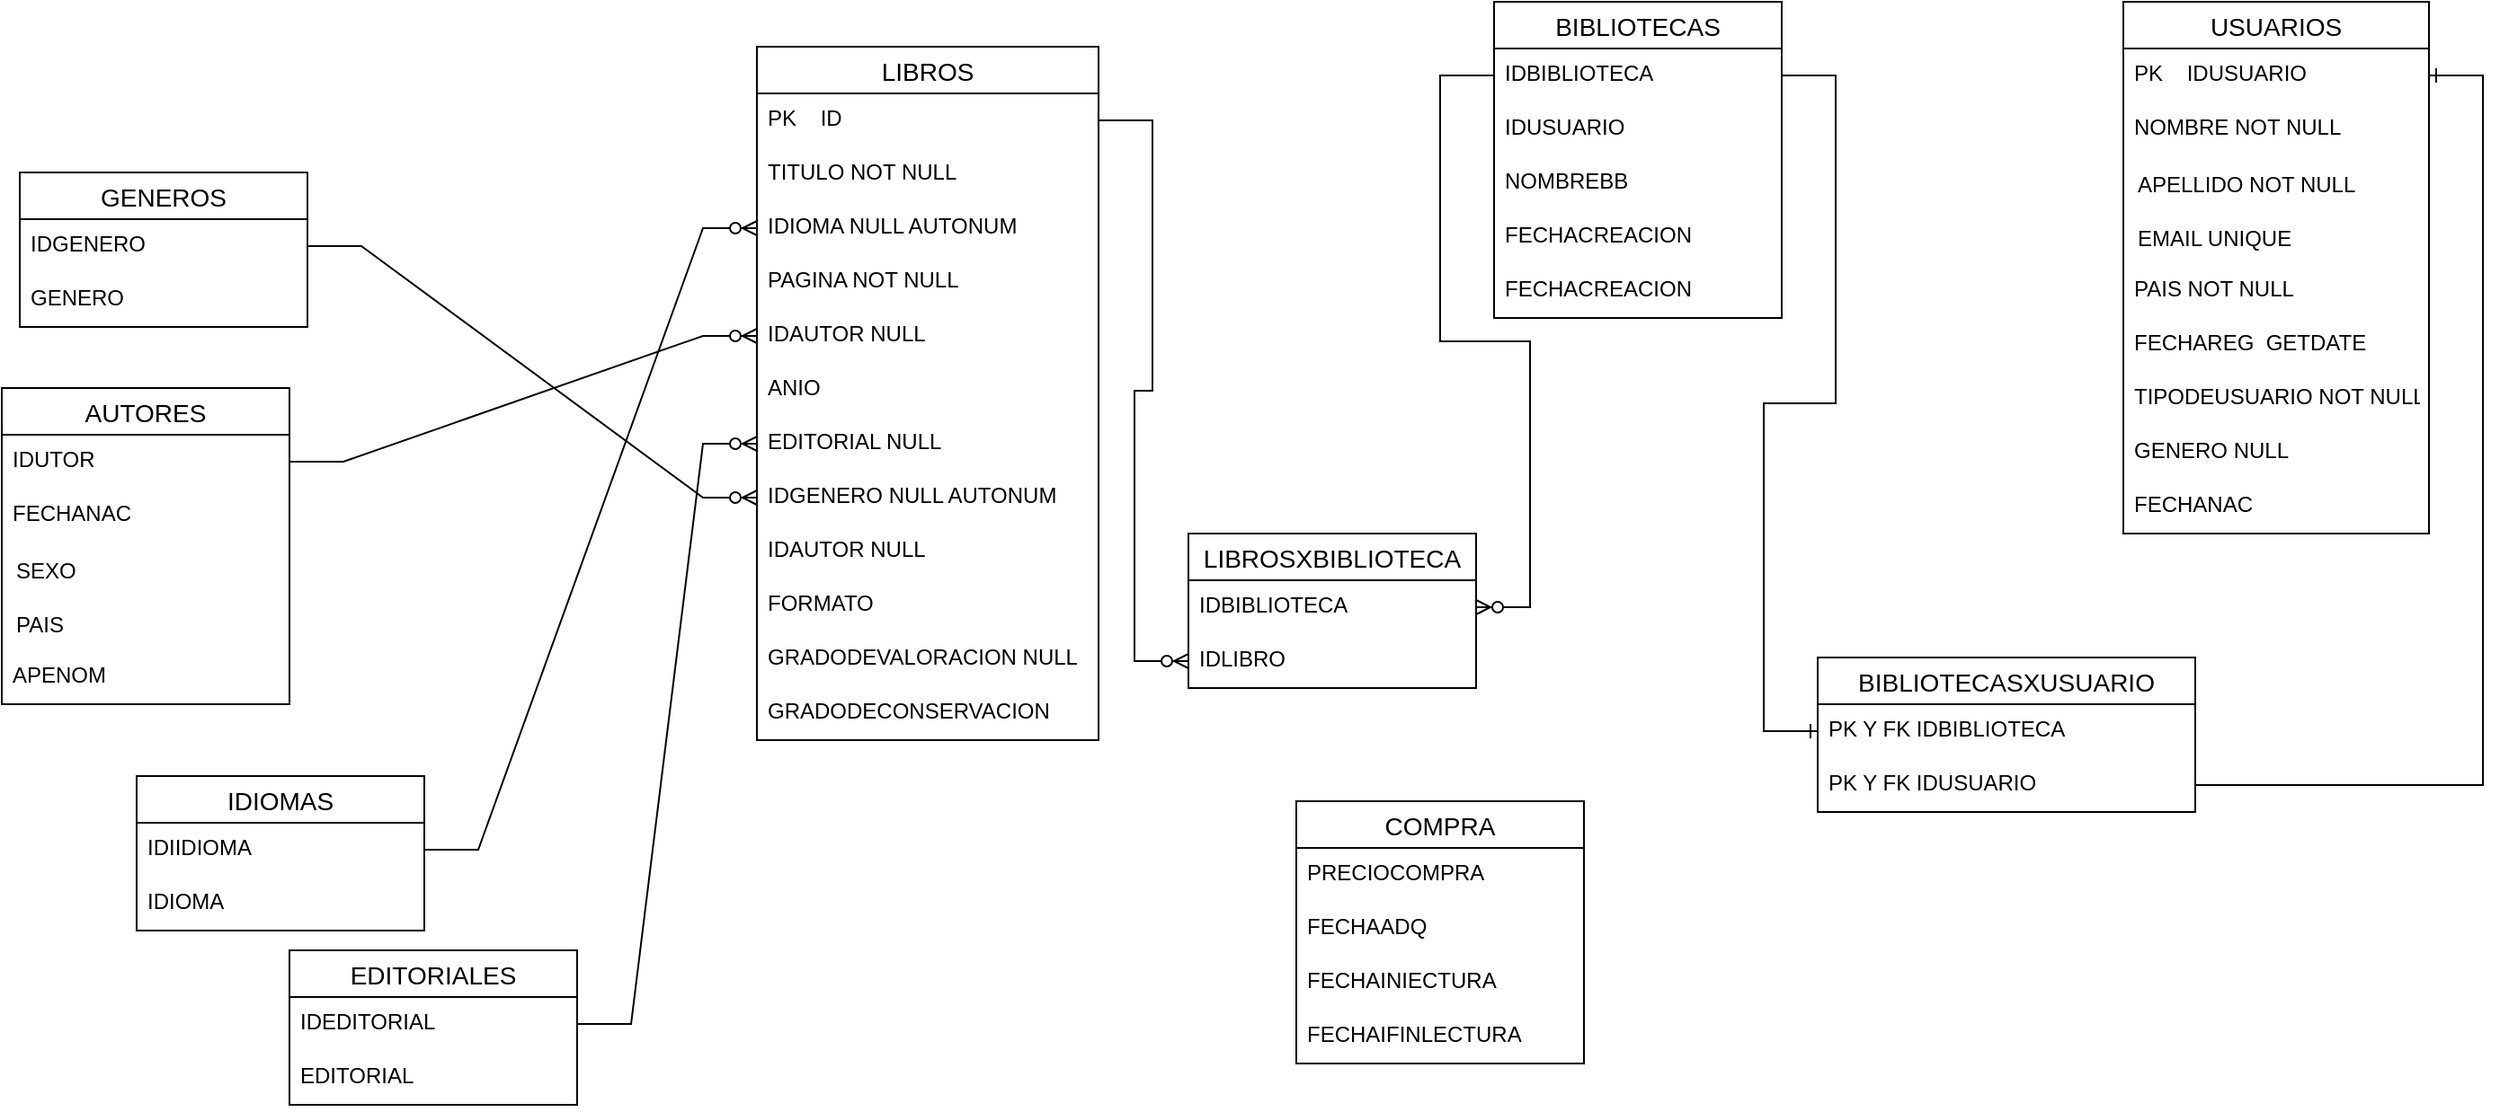 <mxfile version="17.4.6" type="github">
  <diagram id="l4ejdYEq1hXE6AxVtthA" name="Page-1">
    <mxGraphModel dx="1928" dy="563" grid="1" gridSize="10" guides="1" tooltips="1" connect="1" arrows="1" fold="1" page="1" pageScale="1" pageWidth="850" pageHeight="1100" math="0" shadow="0">
      <root>
        <mxCell id="0" />
        <mxCell id="1" parent="0" />
        <mxCell id="cFg4it5Un85z_77vq7gC-253" value="LIBROS" style="swimlane;fontStyle=0;childLayout=stackLayout;horizontal=1;startSize=26;horizontalStack=0;resizeParent=1;resizeParentMax=0;resizeLast=0;collapsible=1;marginBottom=0;align=center;fontSize=14;strokeColor=default;fillColor=none;" parent="1" vertex="1">
          <mxGeometry x="310" y="70" width="190" height="386" as="geometry" />
        </mxCell>
        <mxCell id="cFg4it5Un85z_77vq7gC-254" value="PK    ID" style="text;strokeColor=none;fillColor=none;spacingLeft=4;spacingRight=4;overflow=hidden;rotatable=0;points=[[0,0.5],[1,0.5]];portConstraint=eastwest;fontSize=12;" parent="cFg4it5Un85z_77vq7gC-253" vertex="1">
          <mxGeometry y="26" width="190" height="30" as="geometry" />
        </mxCell>
        <mxCell id="cFg4it5Un85z_77vq7gC-255" value="TITULO NOT NULL" style="text;strokeColor=none;fillColor=none;spacingLeft=4;spacingRight=4;overflow=hidden;rotatable=0;points=[[0,0.5],[1,0.5]];portConstraint=eastwest;fontSize=12;" parent="cFg4it5Un85z_77vq7gC-253" vertex="1">
          <mxGeometry y="56" width="190" height="30" as="geometry" />
        </mxCell>
        <mxCell id="cFg4it5Un85z_77vq7gC-258" value="IDIOMA NULL AUTONUM" style="text;strokeColor=none;fillColor=none;spacingLeft=4;spacingRight=4;overflow=hidden;rotatable=0;points=[[0,0.5],[1,0.5]];portConstraint=eastwest;fontSize=12;" parent="cFg4it5Un85z_77vq7gC-253" vertex="1">
          <mxGeometry y="86" width="190" height="30" as="geometry" />
        </mxCell>
        <mxCell id="cFg4it5Un85z_77vq7gC-259" value="PAGINA NOT NULL" style="text;strokeColor=none;fillColor=none;spacingLeft=4;spacingRight=4;overflow=hidden;rotatable=0;points=[[0,0.5],[1,0.5]];portConstraint=eastwest;fontSize=12;" parent="cFg4it5Un85z_77vq7gC-253" vertex="1">
          <mxGeometry y="116" width="190" height="30" as="geometry" />
        </mxCell>
        <mxCell id="cFg4it5Un85z_77vq7gC-256" value="IDAUTOR NULL" style="text;strokeColor=none;fillColor=none;spacingLeft=4;spacingRight=4;overflow=hidden;rotatable=0;points=[[0,0.5],[1,0.5]];portConstraint=eastwest;fontSize=12;" parent="cFg4it5Un85z_77vq7gC-253" vertex="1">
          <mxGeometry y="146" width="190" height="30" as="geometry" />
        </mxCell>
        <mxCell id="cFg4it5Un85z_77vq7gC-261" value="ANIO" style="text;strokeColor=none;fillColor=none;spacingLeft=4;spacingRight=4;overflow=hidden;rotatable=0;points=[[0,0.5],[1,0.5]];portConstraint=eastwest;fontSize=12;" parent="cFg4it5Un85z_77vq7gC-253" vertex="1">
          <mxGeometry y="176" width="190" height="30" as="geometry" />
        </mxCell>
        <mxCell id="cFg4it5Un85z_77vq7gC-262" value="EDITORIAL NULL" style="text;strokeColor=none;fillColor=none;spacingLeft=4;spacingRight=4;overflow=hidden;rotatable=0;points=[[0,0.5],[1,0.5]];portConstraint=eastwest;fontSize=12;" parent="cFg4it5Un85z_77vq7gC-253" vertex="1">
          <mxGeometry y="206" width="190" height="30" as="geometry" />
        </mxCell>
        <mxCell id="cFg4it5Un85z_77vq7gC-263" value="IDGENERO NULL AUTONUM" style="text;strokeColor=none;fillColor=none;spacingLeft=4;spacingRight=4;overflow=hidden;rotatable=0;points=[[0,0.5],[1,0.5]];portConstraint=eastwest;fontSize=12;" parent="cFg4it5Un85z_77vq7gC-253" vertex="1">
          <mxGeometry y="236" width="190" height="30" as="geometry" />
        </mxCell>
        <mxCell id="cFg4it5Un85z_77vq7gC-260" value="IDAUTOR NULL" style="text;strokeColor=none;fillColor=none;spacingLeft=4;spacingRight=4;overflow=hidden;rotatable=0;points=[[0,0.5],[1,0.5]];portConstraint=eastwest;fontSize=12;" parent="cFg4it5Un85z_77vq7gC-253" vertex="1">
          <mxGeometry y="266" width="190" height="30" as="geometry" />
        </mxCell>
        <mxCell id="EzbBKyo-ywwA_1F8Rt0_-35" value="FORMATO" style="text;strokeColor=none;fillColor=none;spacingLeft=4;spacingRight=4;overflow=hidden;rotatable=0;points=[[0,0.5],[1,0.5]];portConstraint=eastwest;fontSize=12;" vertex="1" parent="cFg4it5Un85z_77vq7gC-253">
          <mxGeometry y="296" width="190" height="30" as="geometry" />
        </mxCell>
        <mxCell id="EzbBKyo-ywwA_1F8Rt0_-36" value="GRADODEVALORACION NULL" style="text;strokeColor=none;fillColor=none;spacingLeft=4;spacingRight=4;overflow=hidden;rotatable=0;points=[[0,0.5],[1,0.5]];portConstraint=eastwest;fontSize=12;" vertex="1" parent="cFg4it5Un85z_77vq7gC-253">
          <mxGeometry y="326" width="190" height="30" as="geometry" />
        </mxCell>
        <mxCell id="EzbBKyo-ywwA_1F8Rt0_-37" value="GRADODECONSERVACION" style="text;strokeColor=none;fillColor=none;spacingLeft=4;spacingRight=4;overflow=hidden;rotatable=0;points=[[0,0.5],[1,0.5]];portConstraint=eastwest;fontSize=12;" vertex="1" parent="cFg4it5Un85z_77vq7gC-253">
          <mxGeometry y="356" width="190" height="30" as="geometry" />
        </mxCell>
        <mxCell id="cFg4it5Un85z_77vq7gC-264" value="" style="edgeStyle=entityRelationEdgeStyle;fontSize=12;html=1;endArrow=ERzeroToMany;endFill=1;rounded=0;entryX=0;entryY=0.5;entryDx=0;entryDy=0;" parent="1" source="cFg4it5Un85z_77vq7gC-266" target="cFg4it5Un85z_77vq7gC-262" edge="1">
          <mxGeometry width="100" height="100" relative="1" as="geometry">
            <mxPoint x="150" y="516" as="sourcePoint" />
            <mxPoint x="210" y="366" as="targetPoint" />
          </mxGeometry>
        </mxCell>
        <mxCell id="cFg4it5Un85z_77vq7gC-265" value="EDITORIALES" style="swimlane;fontStyle=0;childLayout=stackLayout;horizontal=1;startSize=26;horizontalStack=0;resizeParent=1;resizeParentMax=0;resizeLast=0;collapsible=1;marginBottom=0;align=center;fontSize=14;strokeColor=default;fillColor=none;" parent="1" vertex="1">
          <mxGeometry x="50" y="573" width="160" height="86" as="geometry" />
        </mxCell>
        <mxCell id="cFg4it5Un85z_77vq7gC-266" value="IDEDITORIAL" style="text;strokeColor=none;fillColor=none;spacingLeft=4;spacingRight=4;overflow=hidden;rotatable=0;points=[[0,0.5],[1,0.5]];portConstraint=eastwest;fontSize=12;" parent="cFg4it5Un85z_77vq7gC-265" vertex="1">
          <mxGeometry y="26" width="160" height="30" as="geometry" />
        </mxCell>
        <mxCell id="cFg4it5Un85z_77vq7gC-267" value="EDITORIAL" style="text;strokeColor=none;fillColor=none;spacingLeft=4;spacingRight=4;overflow=hidden;rotatable=0;points=[[0,0.5],[1,0.5]];portConstraint=eastwest;fontSize=12;" parent="cFg4it5Un85z_77vq7gC-265" vertex="1">
          <mxGeometry y="56" width="160" height="30" as="geometry" />
        </mxCell>
        <mxCell id="cFg4it5Un85z_77vq7gC-269" value="IDIOMAS" style="swimlane;fontStyle=0;childLayout=stackLayout;horizontal=1;startSize=26;horizontalStack=0;resizeParent=1;resizeParentMax=0;resizeLast=0;collapsible=1;marginBottom=0;align=center;fontSize=14;strokeColor=default;fillColor=none;" parent="1" vertex="1">
          <mxGeometry x="-35" y="476" width="160" height="86" as="geometry" />
        </mxCell>
        <mxCell id="cFg4it5Un85z_77vq7gC-270" value="IDIIDIOMA" style="text;strokeColor=none;fillColor=none;spacingLeft=4;spacingRight=4;overflow=hidden;rotatable=0;points=[[0,0.5],[1,0.5]];portConstraint=eastwest;fontSize=12;" parent="cFg4it5Un85z_77vq7gC-269" vertex="1">
          <mxGeometry y="26" width="160" height="30" as="geometry" />
        </mxCell>
        <mxCell id="cFg4it5Un85z_77vq7gC-271" value="IDIOMA" style="text;strokeColor=none;fillColor=none;spacingLeft=4;spacingRight=4;overflow=hidden;rotatable=0;points=[[0,0.5],[1,0.5]];portConstraint=eastwest;fontSize=12;" parent="cFg4it5Un85z_77vq7gC-269" vertex="1">
          <mxGeometry y="56" width="160" height="30" as="geometry" />
        </mxCell>
        <mxCell id="cFg4it5Un85z_77vq7gC-275" value="" style="edgeStyle=entityRelationEdgeStyle;fontSize=12;html=1;endArrow=ERzeroToMany;endFill=1;rounded=0;" parent="1" source="cFg4it5Un85z_77vq7gC-270" target="cFg4it5Un85z_77vq7gC-258" edge="1">
          <mxGeometry width="100" height="100" relative="1" as="geometry">
            <mxPoint x="140" y="459" as="sourcePoint" />
            <mxPoint x="210" y="266.0" as="targetPoint" />
          </mxGeometry>
        </mxCell>
        <mxCell id="cFg4it5Un85z_77vq7gC-276" value="AUTORES" style="swimlane;fontStyle=0;childLayout=stackLayout;horizontal=1;startSize=26;horizontalStack=0;resizeParent=1;resizeParentMax=0;resizeLast=0;collapsible=1;marginBottom=0;align=center;fontSize=14;strokeColor=default;fillColor=none;" parent="1" vertex="1">
          <mxGeometry x="-110" y="260" width="160" height="176" as="geometry" />
        </mxCell>
        <mxCell id="cFg4it5Un85z_77vq7gC-277" value="IDUTOR" style="text;strokeColor=none;fillColor=none;spacingLeft=4;spacingRight=4;overflow=hidden;rotatable=0;points=[[0,0.5],[1,0.5]];portConstraint=eastwest;fontSize=12;" parent="cFg4it5Un85z_77vq7gC-276" vertex="1">
          <mxGeometry y="26" width="160" height="30" as="geometry" />
        </mxCell>
        <mxCell id="cFg4it5Un85z_77vq7gC-279" value="FECHANAC" style="text;strokeColor=none;fillColor=none;spacingLeft=4;spacingRight=4;overflow=hidden;rotatable=0;points=[[0,0.5],[1,0.5]];portConstraint=eastwest;fontSize=12;" parent="cFg4it5Un85z_77vq7gC-276" vertex="1">
          <mxGeometry y="56" width="160" height="30" as="geometry" />
        </mxCell>
        <mxCell id="cFg4it5Un85z_77vq7gC-78" value="SEXO" style="shape=partialRectangle;connectable=0;fillColor=none;top=0;left=0;bottom=0;right=0;align=left;spacingLeft=6;overflow=hidden;" parent="cFg4it5Un85z_77vq7gC-276" vertex="1">
          <mxGeometry y="86" width="160" height="30" as="geometry">
            <mxRectangle width="150" height="30" as="alternateBounds" />
          </mxGeometry>
        </mxCell>
        <mxCell id="cFg4it5Un85z_77vq7gC-79" value="PAIS" style="shape=partialRectangle;connectable=0;fillColor=none;top=0;left=0;bottom=0;right=0;align=left;spacingLeft=6;overflow=hidden;" parent="cFg4it5Un85z_77vq7gC-276" vertex="1">
          <mxGeometry y="116" width="160" height="30" as="geometry">
            <mxRectangle width="150" height="30" as="alternateBounds" />
          </mxGeometry>
        </mxCell>
        <mxCell id="cFg4it5Un85z_77vq7gC-278" value="APENOM" style="text;strokeColor=none;fillColor=none;spacingLeft=4;spacingRight=4;overflow=hidden;rotatable=0;points=[[0,0.5],[1,0.5]];portConstraint=eastwest;fontSize=12;" parent="cFg4it5Un85z_77vq7gC-276" vertex="1">
          <mxGeometry y="146" width="160" height="30" as="geometry" />
        </mxCell>
        <mxCell id="cFg4it5Un85z_77vq7gC-280" value="GENEROS" style="swimlane;fontStyle=0;childLayout=stackLayout;horizontal=1;startSize=26;horizontalStack=0;resizeParent=1;resizeParentMax=0;resizeLast=0;collapsible=1;marginBottom=0;align=center;fontSize=14;strokeColor=default;fillColor=none;" parent="1" vertex="1">
          <mxGeometry x="-100" y="140" width="160" height="86" as="geometry" />
        </mxCell>
        <mxCell id="cFg4it5Un85z_77vq7gC-281" value="IDGENERO" style="text;strokeColor=none;fillColor=none;spacingLeft=4;spacingRight=4;overflow=hidden;rotatable=0;points=[[0,0.5],[1,0.5]];portConstraint=eastwest;fontSize=12;" parent="cFg4it5Un85z_77vq7gC-280" vertex="1">
          <mxGeometry y="26" width="160" height="30" as="geometry" />
        </mxCell>
        <mxCell id="cFg4it5Un85z_77vq7gC-283" value="GENERO" style="text;strokeColor=none;fillColor=none;spacingLeft=4;spacingRight=4;overflow=hidden;rotatable=0;points=[[0,0.5],[1,0.5]];portConstraint=eastwest;fontSize=12;" parent="cFg4it5Un85z_77vq7gC-280" vertex="1">
          <mxGeometry y="56" width="160" height="30" as="geometry" />
        </mxCell>
        <mxCell id="cFg4it5Un85z_77vq7gC-284" value="" style="edgeStyle=entityRelationEdgeStyle;fontSize=12;html=1;endArrow=ERzeroToMany;endFill=1;rounded=0;" parent="1" source="cFg4it5Un85z_77vq7gC-277" target="cFg4it5Un85z_77vq7gC-256" edge="1">
          <mxGeometry width="100" height="100" relative="1" as="geometry">
            <mxPoint x="140" y="514" as="sourcePoint" />
            <mxPoint x="260" y="296.0" as="targetPoint" />
          </mxGeometry>
        </mxCell>
        <mxCell id="cFg4it5Un85z_77vq7gC-285" value="" style="edgeStyle=entityRelationEdgeStyle;fontSize=12;html=1;endArrow=ERzeroToMany;endFill=1;rounded=0;" parent="1" source="cFg4it5Un85z_77vq7gC-281" target="cFg4it5Un85z_77vq7gC-263" edge="1">
          <mxGeometry width="100" height="100" relative="1" as="geometry">
            <mxPoint x="80" y="327" as="sourcePoint" />
            <mxPoint x="270" y="306.0" as="targetPoint" />
          </mxGeometry>
        </mxCell>
        <mxCell id="EzbBKyo-ywwA_1F8Rt0_-1" value="USUARIOS" style="swimlane;fontStyle=0;childLayout=stackLayout;horizontal=1;startSize=26;horizontalStack=0;resizeParent=1;resizeParentMax=0;resizeLast=0;collapsible=1;marginBottom=0;align=center;fontSize=14;strokeColor=default;fillColor=none;" vertex="1" parent="1">
          <mxGeometry x="1070" y="45" width="170" height="296" as="geometry" />
        </mxCell>
        <mxCell id="EzbBKyo-ywwA_1F8Rt0_-2" value="PK    IDUSUARIO" style="text;strokeColor=none;fillColor=none;spacingLeft=4;spacingRight=4;overflow=hidden;rotatable=0;points=[[0,0.5],[1,0.5]];portConstraint=eastwest;fontSize=12;" vertex="1" parent="EzbBKyo-ywwA_1F8Rt0_-1">
          <mxGeometry y="26" width="170" height="30" as="geometry" />
        </mxCell>
        <mxCell id="EzbBKyo-ywwA_1F8Rt0_-3" value="NOMBRE NOT NULL" style="text;strokeColor=none;fillColor=none;spacingLeft=4;spacingRight=4;overflow=hidden;rotatable=0;points=[[0,0.5],[1,0.5]];portConstraint=eastwest;fontSize=12;" vertex="1" parent="EzbBKyo-ywwA_1F8Rt0_-1">
          <mxGeometry y="56" width="170" height="30" as="geometry" />
        </mxCell>
        <mxCell id="EzbBKyo-ywwA_1F8Rt0_-4" value="APELLIDO NOT NULL" style="shape=partialRectangle;connectable=0;fillColor=none;top=0;left=0;bottom=0;right=0;align=left;spacingLeft=6;overflow=hidden;" vertex="1" parent="EzbBKyo-ywwA_1F8Rt0_-1">
          <mxGeometry y="86" width="170" height="30" as="geometry">
            <mxRectangle width="150" height="30" as="alternateBounds" />
          </mxGeometry>
        </mxCell>
        <mxCell id="EzbBKyo-ywwA_1F8Rt0_-5" value="EMAIL UNIQUE" style="shape=partialRectangle;connectable=0;fillColor=none;top=0;left=0;bottom=0;right=0;align=left;spacingLeft=6;overflow=hidden;" vertex="1" parent="EzbBKyo-ywwA_1F8Rt0_-1">
          <mxGeometry y="116" width="170" height="30" as="geometry">
            <mxRectangle width="150" height="30" as="alternateBounds" />
          </mxGeometry>
        </mxCell>
        <mxCell id="EzbBKyo-ywwA_1F8Rt0_-7" value="PAIS NOT NULL" style="text;strokeColor=none;fillColor=none;spacingLeft=4;spacingRight=4;overflow=hidden;rotatable=0;points=[[0,0.5],[1,0.5]];portConstraint=eastwest;fontSize=12;" vertex="1" parent="EzbBKyo-ywwA_1F8Rt0_-1">
          <mxGeometry y="146" width="170" height="30" as="geometry" />
        </mxCell>
        <mxCell id="EzbBKyo-ywwA_1F8Rt0_-13" value="FECHAREG  GETDATE" style="text;strokeColor=none;fillColor=none;spacingLeft=4;spacingRight=4;overflow=hidden;rotatable=0;points=[[0,0.5],[1,0.5]];portConstraint=eastwest;fontSize=12;" vertex="1" parent="EzbBKyo-ywwA_1F8Rt0_-1">
          <mxGeometry y="176" width="170" height="30" as="geometry" />
        </mxCell>
        <mxCell id="EzbBKyo-ywwA_1F8Rt0_-8" value="TIPODEUSUARIO NOT NULL" style="text;strokeColor=none;fillColor=none;spacingLeft=4;spacingRight=4;overflow=hidden;rotatable=0;points=[[0,0.5],[1,0.5]];portConstraint=eastwest;fontSize=12;" vertex="1" parent="EzbBKyo-ywwA_1F8Rt0_-1">
          <mxGeometry y="206" width="170" height="30" as="geometry" />
        </mxCell>
        <mxCell id="EzbBKyo-ywwA_1F8Rt0_-17" value="GENERO NULL" style="text;strokeColor=none;fillColor=none;spacingLeft=4;spacingRight=4;overflow=hidden;rotatable=0;points=[[0,0.5],[1,0.5]];portConstraint=eastwest;fontSize=12;" vertex="1" parent="EzbBKyo-ywwA_1F8Rt0_-1">
          <mxGeometry y="236" width="170" height="30" as="geometry" />
        </mxCell>
        <mxCell id="EzbBKyo-ywwA_1F8Rt0_-18" value="FECHANAC" style="text;strokeColor=none;fillColor=none;spacingLeft=4;spacingRight=4;overflow=hidden;rotatable=0;points=[[0,0.5],[1,0.5]];portConstraint=eastwest;fontSize=12;" vertex="1" parent="EzbBKyo-ywwA_1F8Rt0_-1">
          <mxGeometry y="266" width="170" height="30" as="geometry" />
        </mxCell>
        <mxCell id="EzbBKyo-ywwA_1F8Rt0_-9" value="BIBLIOTECAS" style="swimlane;fontStyle=0;childLayout=stackLayout;horizontal=1;startSize=26;horizontalStack=0;resizeParent=1;resizeParentMax=0;resizeLast=0;collapsible=1;marginBottom=0;align=center;fontSize=14;strokeColor=default;fillColor=none;" vertex="1" parent="1">
          <mxGeometry x="720" y="45" width="160" height="176" as="geometry" />
        </mxCell>
        <mxCell id="EzbBKyo-ywwA_1F8Rt0_-10" value="IDBIBLIOTECA" style="text;strokeColor=none;fillColor=none;spacingLeft=4;spacingRight=4;overflow=hidden;rotatable=0;points=[[0,0.5],[1,0.5]];portConstraint=eastwest;fontSize=12;" vertex="1" parent="EzbBKyo-ywwA_1F8Rt0_-9">
          <mxGeometry y="26" width="160" height="30" as="geometry" />
        </mxCell>
        <mxCell id="EzbBKyo-ywwA_1F8Rt0_-16" value="IDUSUARIO" style="text;strokeColor=none;fillColor=none;spacingLeft=4;spacingRight=4;overflow=hidden;rotatable=0;points=[[0,0.5],[1,0.5]];portConstraint=eastwest;fontSize=12;" vertex="1" parent="EzbBKyo-ywwA_1F8Rt0_-9">
          <mxGeometry y="56" width="160" height="30" as="geometry" />
        </mxCell>
        <mxCell id="EzbBKyo-ywwA_1F8Rt0_-15" value="NOMBREBB" style="text;strokeColor=none;fillColor=none;spacingLeft=4;spacingRight=4;overflow=hidden;rotatable=0;points=[[0,0.5],[1,0.5]];portConstraint=eastwest;fontSize=12;" vertex="1" parent="EzbBKyo-ywwA_1F8Rt0_-9">
          <mxGeometry y="86" width="160" height="30" as="geometry" />
        </mxCell>
        <mxCell id="EzbBKyo-ywwA_1F8Rt0_-11" value="FECHACREACION" style="text;strokeColor=none;fillColor=none;spacingLeft=4;spacingRight=4;overflow=hidden;rotatable=0;points=[[0,0.5],[1,0.5]];portConstraint=eastwest;fontSize=12;" vertex="1" parent="EzbBKyo-ywwA_1F8Rt0_-9">
          <mxGeometry y="116" width="160" height="30" as="geometry" />
        </mxCell>
        <mxCell id="EzbBKyo-ywwA_1F8Rt0_-38" value="FECHACREACION" style="text;strokeColor=none;fillColor=none;spacingLeft=4;spacingRight=4;overflow=hidden;rotatable=0;points=[[0,0.5],[1,0.5]];portConstraint=eastwest;fontSize=12;" vertex="1" parent="EzbBKyo-ywwA_1F8Rt0_-9">
          <mxGeometry y="146" width="160" height="30" as="geometry" />
        </mxCell>
        <mxCell id="EzbBKyo-ywwA_1F8Rt0_-19" value="BIBLIOTECASXUSUARIO" style="swimlane;fontStyle=0;childLayout=stackLayout;horizontal=1;startSize=26;horizontalStack=0;resizeParent=1;resizeParentMax=0;resizeLast=0;collapsible=1;marginBottom=0;align=center;fontSize=14;strokeColor=default;fillColor=none;" vertex="1" parent="1">
          <mxGeometry x="900" y="410" width="210" height="86" as="geometry" />
        </mxCell>
        <mxCell id="EzbBKyo-ywwA_1F8Rt0_-20" value="PK Y FK IDBIBLIOTECA" style="text;strokeColor=none;fillColor=none;spacingLeft=4;spacingRight=4;overflow=hidden;rotatable=0;points=[[0,0.5],[1,0.5]];portConstraint=eastwest;fontSize=12;" vertex="1" parent="EzbBKyo-ywwA_1F8Rt0_-19">
          <mxGeometry y="26" width="210" height="30" as="geometry" />
        </mxCell>
        <mxCell id="EzbBKyo-ywwA_1F8Rt0_-21" value="PK Y FK IDUSUARIO" style="text;strokeColor=none;fillColor=none;spacingLeft=4;spacingRight=4;overflow=hidden;rotatable=0;points=[[0,0.5],[1,0.5]];portConstraint=eastwest;fontSize=12;" vertex="1" parent="EzbBKyo-ywwA_1F8Rt0_-19">
          <mxGeometry y="56" width="210" height="30" as="geometry" />
        </mxCell>
        <mxCell id="EzbBKyo-ywwA_1F8Rt0_-25" value="" style="edgeStyle=entityRelationEdgeStyle;fontSize=12;html=1;endArrow=ERone;endFill=1;rounded=0;" edge="1" parent="1" source="EzbBKyo-ywwA_1F8Rt0_-21" target="EzbBKyo-ywwA_1F8Rt0_-2">
          <mxGeometry width="100" height="100" relative="1" as="geometry">
            <mxPoint x="970" y="250" as="sourcePoint" />
            <mxPoint x="1070" y="150" as="targetPoint" />
          </mxGeometry>
        </mxCell>
        <mxCell id="EzbBKyo-ywwA_1F8Rt0_-26" value="" style="edgeStyle=entityRelationEdgeStyle;fontSize=12;html=1;endArrow=ERone;endFill=1;rounded=0;" edge="1" parent="1" source="EzbBKyo-ywwA_1F8Rt0_-10" target="EzbBKyo-ywwA_1F8Rt0_-20">
          <mxGeometry width="100" height="100" relative="1" as="geometry">
            <mxPoint x="1160.0" y="199" as="sourcePoint" />
            <mxPoint x="1250.0" y="61" as="targetPoint" />
          </mxGeometry>
        </mxCell>
        <mxCell id="EzbBKyo-ywwA_1F8Rt0_-27" value="LIBROSXBIBLIOTECA" style="swimlane;fontStyle=0;childLayout=stackLayout;horizontal=1;startSize=26;horizontalStack=0;resizeParent=1;resizeParentMax=0;resizeLast=0;collapsible=1;marginBottom=0;align=center;fontSize=14;strokeColor=default;fillColor=none;" vertex="1" parent="1">
          <mxGeometry x="550" y="341" width="160" height="86" as="geometry" />
        </mxCell>
        <mxCell id="EzbBKyo-ywwA_1F8Rt0_-28" value="IDBIBLIOTECA" style="text;strokeColor=none;fillColor=none;spacingLeft=4;spacingRight=4;overflow=hidden;rotatable=0;points=[[0,0.5],[1,0.5]];portConstraint=eastwest;fontSize=12;" vertex="1" parent="EzbBKyo-ywwA_1F8Rt0_-27">
          <mxGeometry y="26" width="160" height="30" as="geometry" />
        </mxCell>
        <mxCell id="EzbBKyo-ywwA_1F8Rt0_-29" value="IDLIBRO" style="text;strokeColor=none;fillColor=none;spacingLeft=4;spacingRight=4;overflow=hidden;rotatable=0;points=[[0,0.5],[1,0.5]];portConstraint=eastwest;fontSize=12;" vertex="1" parent="EzbBKyo-ywwA_1F8Rt0_-27">
          <mxGeometry y="56" width="160" height="30" as="geometry" />
        </mxCell>
        <mxCell id="EzbBKyo-ywwA_1F8Rt0_-32" value="" style="edgeStyle=entityRelationEdgeStyle;fontSize=12;html=1;endArrow=ERzeroToMany;endFill=1;rounded=0;" edge="1" parent="1" source="EzbBKyo-ywwA_1F8Rt0_-10" target="EzbBKyo-ywwA_1F8Rt0_-28">
          <mxGeometry width="100" height="100" relative="1" as="geometry">
            <mxPoint x="600" y="280" as="sourcePoint" />
            <mxPoint x="700" y="180" as="targetPoint" />
          </mxGeometry>
        </mxCell>
        <mxCell id="EzbBKyo-ywwA_1F8Rt0_-33" value="" style="edgeStyle=entityRelationEdgeStyle;fontSize=12;html=1;endArrow=ERzeroToMany;endFill=1;rounded=0;" edge="1" parent="1" source="cFg4it5Un85z_77vq7gC-254" target="EzbBKyo-ywwA_1F8Rt0_-29">
          <mxGeometry width="100" height="100" relative="1" as="geometry">
            <mxPoint x="730" y="171" as="sourcePoint" />
            <mxPoint x="540" y="230" as="targetPoint" />
          </mxGeometry>
        </mxCell>
        <mxCell id="EzbBKyo-ywwA_1F8Rt0_-39" value="COMPRA" style="swimlane;fontStyle=0;childLayout=stackLayout;horizontal=1;startSize=26;horizontalStack=0;resizeParent=1;resizeParentMax=0;resizeLast=0;collapsible=1;marginBottom=0;align=center;fontSize=14;strokeColor=default;fillColor=none;" vertex="1" parent="1">
          <mxGeometry x="610" y="490" width="160" height="146" as="geometry" />
        </mxCell>
        <mxCell id="EzbBKyo-ywwA_1F8Rt0_-40" value="PRECIOCOMPRA" style="text;strokeColor=none;fillColor=none;spacingLeft=4;spacingRight=4;overflow=hidden;rotatable=0;points=[[0,0.5],[1,0.5]];portConstraint=eastwest;fontSize=12;" vertex="1" parent="EzbBKyo-ywwA_1F8Rt0_-39">
          <mxGeometry y="26" width="160" height="30" as="geometry" />
        </mxCell>
        <mxCell id="EzbBKyo-ywwA_1F8Rt0_-41" value="FECHAADQ" style="text;strokeColor=none;fillColor=none;spacingLeft=4;spacingRight=4;overflow=hidden;rotatable=0;points=[[0,0.5],[1,0.5]];portConstraint=eastwest;fontSize=12;" vertex="1" parent="EzbBKyo-ywwA_1F8Rt0_-39">
          <mxGeometry y="56" width="160" height="30" as="geometry" />
        </mxCell>
        <mxCell id="EzbBKyo-ywwA_1F8Rt0_-43" value="FECHAINIECTURA" style="text;strokeColor=none;fillColor=none;spacingLeft=4;spacingRight=4;overflow=hidden;rotatable=0;points=[[0,0.5],[1,0.5]];portConstraint=eastwest;fontSize=12;" vertex="1" parent="EzbBKyo-ywwA_1F8Rt0_-39">
          <mxGeometry y="86" width="160" height="30" as="geometry" />
        </mxCell>
        <mxCell id="EzbBKyo-ywwA_1F8Rt0_-42" value="FECHAIFINLECTURA" style="text;strokeColor=none;fillColor=none;spacingLeft=4;spacingRight=4;overflow=hidden;rotatable=0;points=[[0,0.5],[1,0.5]];portConstraint=eastwest;fontSize=12;" vertex="1" parent="EzbBKyo-ywwA_1F8Rt0_-39">
          <mxGeometry y="116" width="160" height="30" as="geometry" />
        </mxCell>
      </root>
    </mxGraphModel>
  </diagram>
</mxfile>
